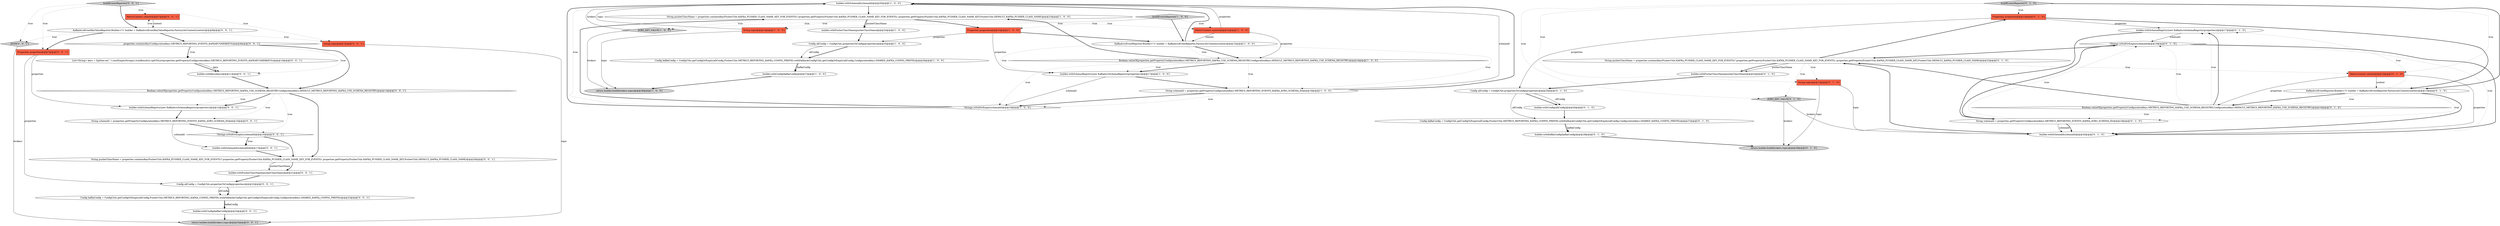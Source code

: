 digraph {
38 [style = filled, label = "MetricContext context@@@7@@@['0', '0', '1']", fillcolor = tomato, shape = box image = "AAA0AAABBB3BBB"];
4 [style = filled, label = "builder.withSchemaId(schemaId)@@@20@@@['1', '0', '0']", fillcolor = white, shape = ellipse image = "AAA0AAABBB1BBB"];
10 [style = filled, label = "String pusherClassName = properties.containsKey(PusherUtils.KAFKA_PUSHER_CLASS_NAME_KEY_FOR_EVENTS)? properties.getProperty(PusherUtils.KAFKA_PUSHER_CLASS_NAME_KEY_FOR_EVENTS): properties.getProperty(PusherUtils.KAFKA_PUSHER_CLASS_NAME_KEY,PusherUtils.DEFAULT_KAFKA_PUSHER_CLASS_NAME)@@@23@@@['1', '0', '0']", fillcolor = white, shape = ellipse image = "AAA0AAABBB1BBB"];
29 [style = filled, label = "buildEventsReporter['0', '1', '0']", fillcolor = lightgray, shape = diamond image = "AAA0AAABBB2BBB"];
47 [style = filled, label = "!Strings.isNullOrEmpty(schemaId)@@@16@@@['0', '0', '1']", fillcolor = white, shape = diamond image = "AAA0AAABBB3BBB"];
12 [style = filled, label = "builder.withConfig(kafkaConfig)@@@27@@@['1', '0', '0']", fillcolor = white, shape = ellipse image = "AAA0AAABBB1BBB"];
35 [style = filled, label = "JSON['0', '0', '1']", fillcolor = lightgray, shape = diamond image = "AAA0AAABBB3BBB"];
28 [style = filled, label = "return builder.build(brokers,topic)@@@29@@@['0', '1', '0']", fillcolor = lightgray, shape = ellipse image = "AAA0AAABBB2BBB"];
27 [style = filled, label = "Properties properties@@@14@@@['0', '1', '0']", fillcolor = tomato, shape = box image = "AAA0AAABBB2BBB"];
8 [style = filled, label = "MetricContext context@@@14@@@['1', '0', '0']", fillcolor = tomato, shape = box image = "AAA0AAABBB1BBB"];
7 [style = filled, label = "!Strings.isNullOrEmpty(schemaId)@@@19@@@['1', '0', '0']", fillcolor = white, shape = diamond image = "AAA0AAABBB1BBB"];
20 [style = filled, label = "!Strings.isNullOrEmpty(schemaId)@@@19@@@['0', '1', '0']", fillcolor = white, shape = diamond image = "AAA0AAABBB2BBB"];
16 [style = filled, label = "builder.withPusherClassName(pusherClassName)@@@24@@@['1', '0', '0']", fillcolor = white, shape = ellipse image = "AAA0AAABBB1BBB"];
19 [style = filled, label = "String topic@@@14@@@['0', '1', '0']", fillcolor = tomato, shape = box image = "AAA0AAABBB2BBB"];
52 [style = filled, label = "builder.withPusherClassName(pusherClassName)@@@21@@@['0', '0', '1']", fillcolor = white, shape = ellipse image = "AAA0AAABBB3BBB"];
39 [style = filled, label = "String topic@@@7@@@['0', '0', '1']", fillcolor = tomato, shape = box image = "AAA0AAABBB3BBB"];
17 [style = filled, label = "AVRO_KEY_VALUE['0', '1', '0']", fillcolor = lightgray, shape = diamond image = "AAA0AAABBB2BBB"];
54 [style = filled, label = "buildEventsReporter['0', '0', '1']", fillcolor = lightgray, shape = diamond image = "AAA0AAABBB3BBB"];
23 [style = filled, label = "MetricContext context@@@14@@@['0', '1', '0']", fillcolor = tomato, shape = box image = "AAA0AAABBB2BBB"];
50 [style = filled, label = "builder.withSchemaId(schemaId)@@@17@@@['0', '0', '1']", fillcolor = white, shape = ellipse image = "AAA0AAABBB3BBB"];
26 [style = filled, label = "String pusherClassName = properties.containsKey(PusherUtils.KAFKA_PUSHER_CLASS_NAME_KEY_FOR_EVENTS)? properties.getProperty(PusherUtils.KAFKA_PUSHER_CLASS_NAME_KEY_FOR_EVENTS): properties.getProperty(PusherUtils.KAFKA_PUSHER_CLASS_NAME_KEY,PusherUtils.DEFAULT_KAFKA_PUSHER_CLASS_NAME)@@@23@@@['0', '1', '0']", fillcolor = white, shape = ellipse image = "AAA0AAABBB2BBB"];
11 [style = filled, label = "buildEventsReporter['1', '0', '0']", fillcolor = lightgray, shape = diamond image = "AAA0AAABBB1BBB"];
33 [style = filled, label = "Config kafkaConfig = ConfigUtils.getConfigOrEmpty(allConfig,PusherUtils.METRICS_REPORTING_KAFKA_CONFIG_PREFIX).withFallback(ConfigUtils.getConfigOrEmpty(allConfig,ConfigurationKeys.SHARED_KAFKA_CONFIG_PREFIX))@@@27@@@['0', '1', '0']", fillcolor = white, shape = ellipse image = "AAA0AAABBB2BBB"];
40 [style = filled, label = "String schemaId = properties.getProperty(ConfigurationKeys.METRICS_REPORTING_EVENTS_KAFKA_AVRO_SCHEMA_ID)@@@15@@@['0', '0', '1']", fillcolor = white, shape = ellipse image = "AAA0AAABBB3BBB"];
30 [style = filled, label = "builder.withKafkaConfig(kafkaConfig)@@@28@@@['0', '1', '0']", fillcolor = white, shape = ellipse image = "AAA0AAABBB2BBB"];
42 [style = filled, label = "Boolean.valueOf(properties.getProperty(ConfigurationKeys.METRICS_REPORTING_KAFKA_USE_SCHEMA_REGISTRY,ConfigurationKeys.DEFAULT_METRICS_REPORTING_KAFKA_USE_SCHEMA_REGISTRY))@@@13@@@['0', '0', '1']", fillcolor = white, shape = diamond image = "AAA0AAABBB3BBB"];
44 [style = filled, label = "return builder.build(brokers,topic)@@@25@@@['0', '0', '1']", fillcolor = lightgray, shape = ellipse image = "AAA0AAABBB3BBB"];
25 [style = filled, label = "builder.withSchemaRegistry(new KafkaAvroSchemaRegistry(properties))@@@17@@@['0', '1', '0']", fillcolor = white, shape = ellipse image = "AAA0AAABBB2BBB"];
49 [style = filled, label = "builder.withSchemaRegistry(new KafkaAvroSchemaRegistry(properties))@@@14@@@['0', '0', '1']", fillcolor = white, shape = ellipse image = "AAA0AAABBB3BBB"];
22 [style = filled, label = "builder.withSchemaId(schemaId)@@@20@@@['0', '1', '0']", fillcolor = white, shape = ellipse image = "AAA0AAABBB2BBB"];
9 [style = filled, label = "Boolean.valueOf(properties.getProperty(ConfigurationKeys.METRICS_REPORTING_KAFKA_USE_SCHEMA_REGISTRY,ConfigurationKeys.DEFAULT_METRICS_REPORTING_KAFKA_USE_SCHEMA_REGISTRY))@@@16@@@['1', '0', '0']", fillcolor = white, shape = diamond image = "AAA0AAABBB1BBB"];
53 [style = filled, label = "List<String> keys = Splitter.on(\",\").omitEmptyStrings().trimResults().splitToList(properties.getProperty(ConfigurationKeys.METRICS_REPORTING_EVENTS_KAFKAPUSHERKEYS))@@@10@@@['0', '0', '1']", fillcolor = white, shape = ellipse image = "AAA0AAABBB3BBB"];
3 [style = filled, label = "builder.withSchemaRegistry(new KafkaAvroSchemaRegistry(properties))@@@17@@@['1', '0', '0']", fillcolor = white, shape = ellipse image = "AAA0AAABBB1BBB"];
21 [style = filled, label = "KafkaAvroEventReporter.Builder<?> builder = KafkaAvroEventReporter.Factory.forContext(context)@@@15@@@['0', '1', '0']", fillcolor = white, shape = ellipse image = "AAA0AAABBB2BBB"];
5 [style = filled, label = "String topic@@@14@@@['1', '0', '0']", fillcolor = tomato, shape = box image = "AAA0AAABBB1BBB"];
34 [style = filled, label = "builder.withConfig(allConfig)@@@26@@@['0', '1', '0']", fillcolor = white, shape = ellipse image = "AAA0AAABBB2BBB"];
18 [style = filled, label = "Boolean.valueOf(properties.getProperty(ConfigurationKeys.METRICS_REPORTING_KAFKA_USE_SCHEMA_REGISTRY,ConfigurationKeys.DEFAULT_METRICS_REPORTING_KAFKA_USE_SCHEMA_REGISTRY))@@@16@@@['0', '1', '0']", fillcolor = white, shape = diamond image = "AAA0AAABBB2BBB"];
13 [style = filled, label = "Config allConfig = ConfigUtils.propertiesToConfig(properties)@@@25@@@['1', '0', '0']", fillcolor = white, shape = ellipse image = "AAA0AAABBB1BBB"];
1 [style = filled, label = "KafkaAvroEventReporter.Builder<?> builder = KafkaAvroEventReporter.Factory.forContext(context)@@@15@@@['1', '0', '0']", fillcolor = white, shape = ellipse image = "AAA0AAABBB1BBB"];
31 [style = filled, label = "builder.withPusherClassName(pusherClassName)@@@24@@@['0', '1', '0']", fillcolor = white, shape = ellipse image = "AAA0AAABBB2BBB"];
0 [style = filled, label = "AVRO_KEY_VALUE['1', '0', '0']", fillcolor = lightgray, shape = diamond image = "AAA0AAABBB1BBB"];
15 [style = filled, label = "return builder.build(brokers,topic)@@@28@@@['1', '0', '0']", fillcolor = lightgray, shape = ellipse image = "AAA0AAABBB1BBB"];
46 [style = filled, label = "builder.withKeys(keys)@@@11@@@['0', '0', '1']", fillcolor = white, shape = ellipse image = "AAA0AAABBB3BBB"];
45 [style = filled, label = "Config kafkaConfig = ConfigUtils.getConfigOrEmpty(allConfig,PusherUtils.METRICS_REPORTING_KAFKA_CONFIG_PREFIX).withFallback(ConfigUtils.getConfigOrEmpty(allConfig,ConfigurationKeys.SHARED_KAFKA_CONFIG_PREFIX))@@@23@@@['0', '0', '1']", fillcolor = white, shape = ellipse image = "AAA0AAABBB3BBB"];
14 [style = filled, label = "Config kafkaConfig = ConfigUtils.getConfigOrEmpty(allConfig,PusherUtils.METRICS_REPORTING_KAFKA_CONFIG_PREFIX).withFallback(ConfigUtils.getConfigOrEmpty(allConfig,ConfigurationKeys.SHARED_KAFKA_CONFIG_PREFIX))@@@26@@@['1', '0', '0']", fillcolor = white, shape = ellipse image = "AAA0AAABBB1BBB"];
41 [style = filled, label = "builder.withConfig(kafkaConfig)@@@24@@@['0', '0', '1']", fillcolor = white, shape = ellipse image = "AAA0AAABBB3BBB"];
48 [style = filled, label = "properties.containsKey(ConfigurationKeys.METRICS_REPORTING_EVENTS_KAFKAPUSHERKEYS)@@@9@@@['0', '0', '1']", fillcolor = white, shape = diamond image = "AAA0AAABBB3BBB"];
2 [style = filled, label = "String schemaId = properties.getProperty(ConfigurationKeys.METRICS_REPORTING_EVENTS_KAFKA_AVRO_SCHEMA_ID)@@@18@@@['1', '0', '0']", fillcolor = white, shape = ellipse image = "AAA0AAABBB1BBB"];
6 [style = filled, label = "Properties properties@@@14@@@['1', '0', '0']", fillcolor = tomato, shape = box image = "AAA0AAABBB1BBB"];
51 [style = filled, label = "Config allConfig = ConfigUtils.propertiesToConfig(properties)@@@22@@@['0', '0', '1']", fillcolor = white, shape = ellipse image = "AAA0AAABBB3BBB"];
37 [style = filled, label = "Properties properties@@@7@@@['0', '0', '1']", fillcolor = tomato, shape = box image = "AAA0AAABBB3BBB"];
36 [style = filled, label = "KafkaAvroEventKeyValueReporter.Builder<?> builder = KafkaAvroEventKeyValueReporter.Factory.forContext(context)@@@8@@@['0', '0', '1']", fillcolor = white, shape = ellipse image = "AAA0AAABBB3BBB"];
32 [style = filled, label = "Config allConfig = ConfigUtils.propertiesToConfig(properties)@@@25@@@['0', '1', '0']", fillcolor = white, shape = ellipse image = "AAA0AAABBB2BBB"];
43 [style = filled, label = "String pusherClassName = properties.containsKey(PusherUtils.KAFKA_PUSHER_CLASS_NAME_KEY_FOR_EVENTS)? properties.getProperty(PusherUtils.KAFKA_PUSHER_CLASS_NAME_KEY_FOR_EVENTS): properties.getProperty(PusherUtils.KAFKA_PUSHER_CLASS_NAME_KEY,PusherUtils.DEFAULT_KAFKA_PUSHER_CLASS_NAME)@@@20@@@['0', '0', '1']", fillcolor = white, shape = ellipse image = "AAA0AAABBB3BBB"];
24 [style = filled, label = "String schemaId = properties.getProperty(ConfigurationKeys.METRICS_REPORTING_EVENTS_KAFKA_AVRO_SCHEMA_ID)@@@18@@@['0', '1', '0']", fillcolor = white, shape = ellipse image = "AAA0AAABBB2BBB"];
10->8 [style = dotted, label="true"];
54->35 [style = dotted, label="true"];
24->22 [style = solid, label="schemaId"];
42->47 [style = dotted, label="true"];
38->36 [style = solid, label="context"];
21->18 [style = dotted, label="true"];
20->26 [style = bold, label=""];
23->18 [style = solid, label="properties"];
23->21 [style = solid, label="context"];
48->53 [style = dotted, label="true"];
26->19 [style = dotted, label="true"];
29->23 [style = dotted, label="true"];
37->49 [style = solid, label="properties"];
32->34 [style = bold, label=""];
54->38 [style = dotted, label="true"];
9->10 [style = bold, label=""];
18->20 [style = dotted, label="true"];
36->38 [style = dotted, label="true"];
21->18 [style = bold, label=""];
35->44 [style = solid, label="brokers"];
17->28 [style = solid, label="brokers"];
1->3 [style = dotted, label="true"];
8->9 [style = solid, label="properties"];
54->37 [style = dotted, label="true"];
23->22 [style = solid, label="properties"];
8->4 [style = solid, label="properties"];
30->28 [style = bold, label=""];
26->31 [style = solid, label="pusherClassName"];
21->24 [style = dotted, label="true"];
36->39 [style = dotted, label="true"];
2->4 [style = solid, label="schemaId"];
11->0 [style = dotted, label="true"];
40->47 [style = bold, label=""];
11->8 [style = dotted, label="true"];
49->40 [style = bold, label=""];
13->14 [style = bold, label=""];
45->41 [style = bold, label=""];
10->16 [style = solid, label="pusherClassName"];
46->42 [style = bold, label=""];
13->14 [style = solid, label="allConfig"];
1->4 [style = bold, label=""];
50->43 [style = bold, label=""];
51->45 [style = solid, label="allConfig"];
5->4 [style = solid, label="topic"];
34->33 [style = bold, label=""];
47->43 [style = bold, label=""];
11->5 [style = dotted, label="true"];
26->23 [style = dotted, label="true"];
2->4 [style = bold, label=""];
48->46 [style = dotted, label="true"];
39->44 [style = solid, label="topic"];
24->20 [style = bold, label=""];
25->24 [style = bold, label=""];
26->27 [style = bold, label=""];
3->2 [style = bold, label=""];
14->12 [style = solid, label="kafkaConfig"];
21->22 [style = bold, label=""];
18->25 [style = bold, label=""];
33->30 [style = bold, label=""];
32->34 [style = solid, label="allConfig"];
27->32 [style = solid, label="properties"];
10->0 [style = dotted, label="true"];
3->7 [style = solid, label="schemaId"];
36->37 [style = bold, label=""];
20->22 [style = dotted, label="true"];
52->51 [style = bold, label=""];
37->51 [style = solid, label="properties"];
9->3 [style = dotted, label="true"];
29->19 [style = dotted, label="true"];
4->10 [style = bold, label=""];
22->26 [style = bold, label=""];
16->13 [style = bold, label=""];
29->17 [style = dotted, label="true"];
6->3 [style = solid, label="properties"];
19->22 [style = solid, label="topic"];
31->32 [style = bold, label=""];
17->22 [style = solid, label="brokers"];
18->26 [style = bold, label=""];
18->24 [style = dotted, label="true"];
8->1 [style = solid, label="context"];
7->4 [style = bold, label=""];
42->40 [style = dotted, label="true"];
0->15 [style = solid, label="brokers"];
10->6 [style = bold, label=""];
29->21 [style = bold, label=""];
47->50 [style = bold, label=""];
1->9 [style = bold, label=""];
6->13 [style = solid, label="properties"];
21->25 [style = dotted, label="true"];
6->1 [style = bold, label=""];
53->46 [style = bold, label=""];
45->41 [style = solid, label="kafkaConfig"];
26->31 [style = bold, label=""];
32->33 [style = solid, label="allConfig"];
10->16 [style = bold, label=""];
51->45 [style = bold, label=""];
54->36 [style = bold, label=""];
42->49 [style = dotted, label="true"];
11->6 [style = dotted, label="true"];
26->17 [style = dotted, label="true"];
1->9 [style = dotted, label="true"];
24->20 [style = dotted, label="true"];
47->50 [style = dotted, label="true"];
9->3 [style = bold, label=""];
9->7 [style = dotted, label="true"];
27->21 [style = bold, label=""];
19->28 [style = solid, label="topic"];
25->20 [style = solid, label="schemaId"];
42->43 [style = bold, label=""];
18->25 [style = dotted, label="true"];
7->10 [style = bold, label=""];
11->1 [style = bold, label=""];
29->27 [style = dotted, label="true"];
12->15 [style = bold, label=""];
54->39 [style = dotted, label="true"];
48->53 [style = bold, label=""];
43->52 [style = bold, label=""];
48->42 [style = bold, label=""];
24->22 [style = bold, label=""];
10->5 [style = dotted, label="true"];
20->22 [style = bold, label=""];
2->7 [style = dotted, label="true"];
0->4 [style = solid, label="brokers"];
14->12 [style = bold, label=""];
9->2 [style = dotted, label="true"];
36->48 [style = bold, label=""];
7->4 [style = dotted, label="true"];
33->30 [style = solid, label="kafkaConfig"];
42->49 [style = bold, label=""];
53->46 [style = solid, label="keys"];
2->7 [style = bold, label=""];
36->35 [style = dotted, label="true"];
1->2 [style = dotted, label="true"];
27->25 [style = solid, label="properties"];
41->44 [style = bold, label=""];
43->52 [style = solid, label="pusherClassName"];
40->50 [style = solid, label="schemaId"];
5->15 [style = solid, label="topic"];
}
